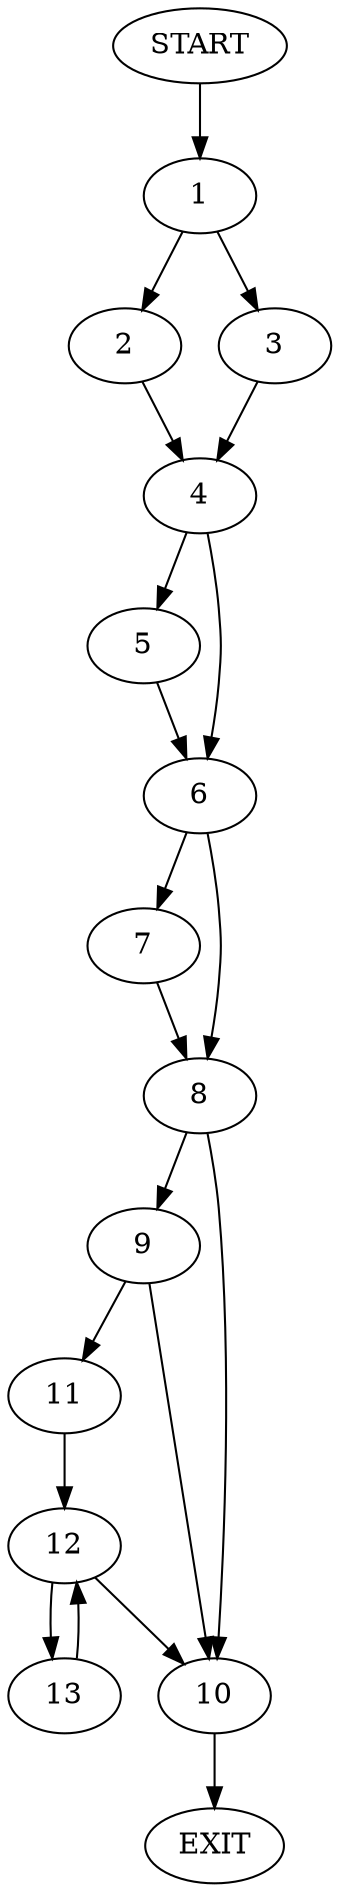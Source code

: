 digraph {
0 [label="START"]
14 [label="EXIT"]
0 -> 1
1 -> 2
1 -> 3
3 -> 4
2 -> 4
4 -> 5
4 -> 6
6 -> 7
6 -> 8
5 -> 6
7 -> 8
8 -> 9
8 -> 10
10 -> 14
9 -> 11
9 -> 10
11 -> 12
12 -> 13
12 -> 10
13 -> 12
}
